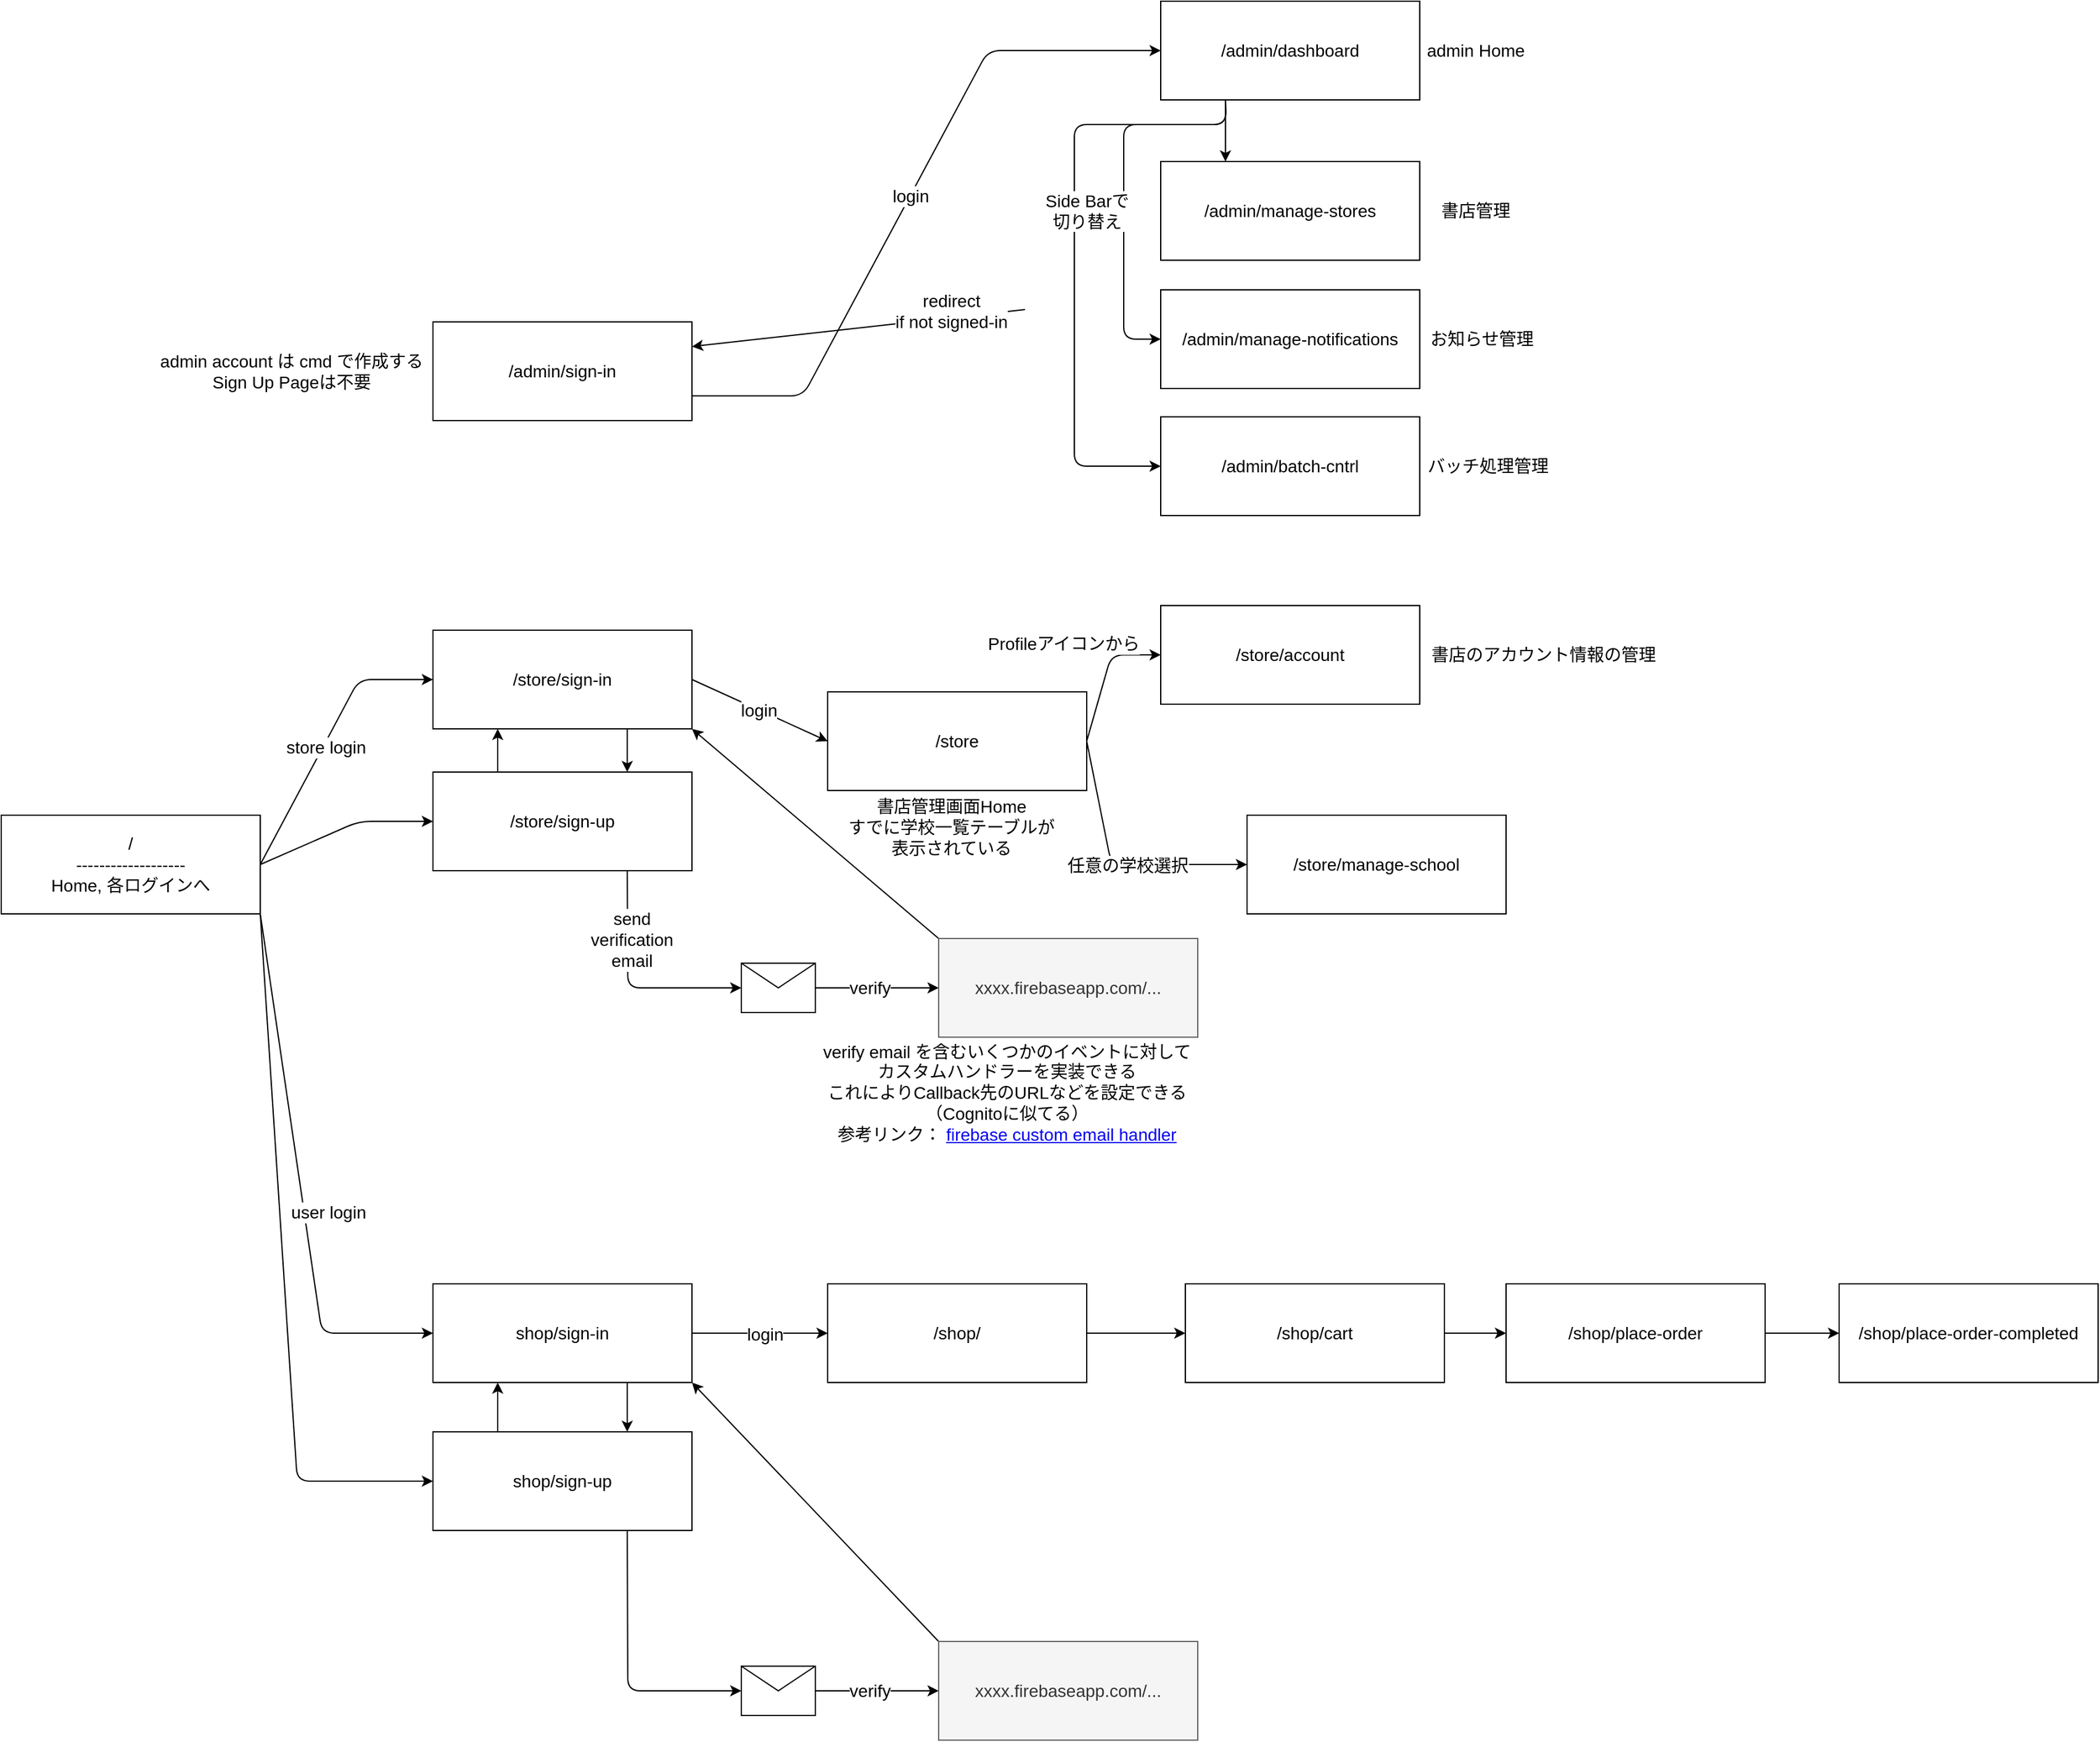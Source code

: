 <mxfile>
    <diagram id="53lUenhzwozdALyd10WN" name="Page-1">
        <mxGraphModel dx="1541" dy="1911" grid="1" gridSize="10" guides="1" tooltips="1" connect="1" arrows="1" fold="1" page="1" pageScale="1" pageWidth="1100" pageHeight="850" background="#ffffff" math="0" shadow="0">
            <root>
                <mxCell id="0"/>
                <mxCell id="1" parent="0"/>
                <mxCell id="21" style="edgeStyle=none;html=1;exitX=0.75;exitY=1;exitDx=0;exitDy=0;entryX=0.75;entryY=0;entryDx=0;entryDy=0;fontSize=14;" edge="1" parent="1" source="5" target="6">
                    <mxGeometry relative="1" as="geometry"/>
                </mxCell>
                <mxCell id="31" style="edgeStyle=none;html=1;exitX=1;exitY=0.5;exitDx=0;exitDy=0;entryX=0;entryY=0.5;entryDx=0;entryDy=0;fontSize=14;" edge="1" parent="1" source="5" target="59">
                    <mxGeometry relative="1" as="geometry">
                        <mxPoint x="680.42" y="400.32" as="targetPoint"/>
                    </mxGeometry>
                </mxCell>
                <mxCell id="61" value="login" style="edgeLabel;html=1;align=center;verticalAlign=middle;resizable=0;points=[];fontSize=14;" vertex="1" connectable="0" parent="31">
                    <mxGeometry x="-0.012" relative="1" as="geometry">
                        <mxPoint as="offset"/>
                    </mxGeometry>
                </mxCell>
                <mxCell id="5" value="/store/sign-in" style="rounded=0;whiteSpace=wrap;html=1;fontSize=14;" vertex="1" parent="1">
                    <mxGeometry x="380" y="310" width="210" height="80" as="geometry"/>
                </mxCell>
                <mxCell id="20" style="edgeStyle=none;html=1;exitX=0.25;exitY=0;exitDx=0;exitDy=0;entryX=0.25;entryY=1;entryDx=0;entryDy=0;fontSize=14;" edge="1" parent="1" source="6" target="5">
                    <mxGeometry relative="1" as="geometry"/>
                </mxCell>
                <mxCell id="78" style="edgeStyle=none;html=1;exitX=0.75;exitY=1;exitDx=0;exitDy=0;entryX=0;entryY=0.5;entryDx=0;entryDy=0;fontSize=14;" edge="1" parent="1" source="6" target="77">
                    <mxGeometry relative="1" as="geometry">
                        <Array as="points">
                            <mxPoint x="538" y="600"/>
                        </Array>
                    </mxGeometry>
                </mxCell>
                <mxCell id="82" value="send&lt;br&gt;verification&lt;br&gt;email" style="edgeLabel;html=1;align=center;verticalAlign=middle;resizable=0;points=[];fontSize=14;" vertex="1" connectable="0" parent="78">
                    <mxGeometry x="-0.515" y="3" relative="1" as="geometry">
                        <mxPoint y="10" as="offset"/>
                    </mxGeometry>
                </mxCell>
                <mxCell id="6" value="/store/sign-up" style="rounded=0;whiteSpace=wrap;html=1;fontSize=14;" vertex="1" parent="1">
                    <mxGeometry x="380" y="425" width="210" height="80" as="geometry"/>
                </mxCell>
                <mxCell id="23" style="edgeStyle=none;html=1;exitX=0.75;exitY=1;exitDx=0;exitDy=0;entryX=0.75;entryY=0;entryDx=0;entryDy=0;fontSize=14;" edge="1" parent="1" source="7" target="8">
                    <mxGeometry relative="1" as="geometry"/>
                </mxCell>
                <mxCell id="34" style="edgeStyle=none;html=1;exitX=1;exitY=0.5;exitDx=0;exitDy=0;entryX=0;entryY=0.5;entryDx=0;entryDy=0;fontSize=14;" edge="1" parent="1" source="7" target="33">
                    <mxGeometry relative="1" as="geometry"/>
                </mxCell>
                <mxCell id="94" value="login" style="edgeLabel;html=1;align=center;verticalAlign=middle;resizable=0;points=[];fontSize=14;" vertex="1" connectable="0" parent="34">
                    <mxGeometry x="0.061" y="-1" relative="1" as="geometry">
                        <mxPoint as="offset"/>
                    </mxGeometry>
                </mxCell>
                <mxCell id="7" value="shop/sign-in" style="rounded=0;whiteSpace=wrap;html=1;fontSize=14;" vertex="1" parent="1">
                    <mxGeometry x="380" y="840" width="210" height="80" as="geometry"/>
                </mxCell>
                <mxCell id="22" style="edgeStyle=none;html=1;exitX=0.25;exitY=0;exitDx=0;exitDy=0;entryX=0.25;entryY=1;entryDx=0;entryDy=0;fontSize=14;" edge="1" parent="1" source="8" target="7">
                    <mxGeometry relative="1" as="geometry"/>
                </mxCell>
                <mxCell id="92" style="edgeStyle=none;html=1;exitX=0.75;exitY=1;exitDx=0;exitDy=0;entryX=0;entryY=0.5;entryDx=0;entryDy=0;fontSize=14;" edge="1" parent="1" source="8" target="89">
                    <mxGeometry relative="1" as="geometry">
                        <Array as="points">
                            <mxPoint x="538" y="1170"/>
                        </Array>
                    </mxGeometry>
                </mxCell>
                <mxCell id="8" value="shop/sign-up" style="rounded=0;whiteSpace=wrap;html=1;fontSize=14;" vertex="1" parent="1">
                    <mxGeometry x="380" y="960" width="210" height="80" as="geometry"/>
                </mxCell>
                <mxCell id="12" style="edgeStyle=none;html=1;exitX=1;exitY=0.5;exitDx=0;exitDy=0;entryX=0;entryY=0.5;entryDx=0;entryDy=0;fontSize=14;" edge="1" parent="1" source="9" target="5">
                    <mxGeometry relative="1" as="geometry">
                        <Array as="points">
                            <mxPoint x="320" y="350"/>
                        </Array>
                    </mxGeometry>
                </mxCell>
                <mxCell id="25" value="store login" style="edgeLabel;html=1;align=center;verticalAlign=middle;resizable=0;points=[];fontSize=14;" vertex="1" connectable="0" parent="12">
                    <mxGeometry x="-0.051" y="-2" relative="1" as="geometry">
                        <mxPoint as="offset"/>
                    </mxGeometry>
                </mxCell>
                <mxCell id="13" style="edgeStyle=none;html=1;exitX=1;exitY=0.5;exitDx=0;exitDy=0;entryX=0;entryY=0.5;entryDx=0;entryDy=0;fontSize=14;" edge="1" parent="1" source="9" target="6">
                    <mxGeometry relative="1" as="geometry">
                        <Array as="points">
                            <mxPoint x="320" y="465"/>
                        </Array>
                    </mxGeometry>
                </mxCell>
                <mxCell id="14" style="edgeStyle=none;html=1;exitX=1;exitY=1;exitDx=0;exitDy=0;entryX=0;entryY=0.5;entryDx=0;entryDy=0;fontSize=14;" edge="1" parent="1" source="9" target="7">
                    <mxGeometry relative="1" as="geometry">
                        <Array as="points">
                            <mxPoint x="290" y="880"/>
                        </Array>
                    </mxGeometry>
                </mxCell>
                <mxCell id="26" value="user login" style="edgeLabel;html=1;align=center;verticalAlign=middle;resizable=0;points=[];fontSize=14;" vertex="1" connectable="0" parent="14">
                    <mxGeometry x="0.193" y="-1" relative="1" as="geometry">
                        <mxPoint x="18" y="-14" as="offset"/>
                    </mxGeometry>
                </mxCell>
                <mxCell id="15" style="edgeStyle=none;html=1;exitX=1;exitY=1;exitDx=0;exitDy=0;entryX=0;entryY=0.5;entryDx=0;entryDy=0;fontSize=14;" edge="1" parent="1" source="9" target="8">
                    <mxGeometry relative="1" as="geometry">
                        <Array as="points">
                            <mxPoint x="270" y="1000"/>
                        </Array>
                    </mxGeometry>
                </mxCell>
                <mxCell id="9" value="/&lt;br&gt;-------------------&lt;br&gt;Home, 各ログインへ" style="rounded=0;whiteSpace=wrap;html=1;fontSize=14;" vertex="1" parent="1">
                    <mxGeometry x="30" y="460" width="210" height="80" as="geometry"/>
                </mxCell>
                <mxCell id="72" style="edgeStyle=none;html=1;exitX=1;exitY=0.5;exitDx=0;exitDy=0;entryX=0;entryY=0.5;entryDx=0;entryDy=0;fontSize=14;" edge="1" parent="1" source="33" target="71">
                    <mxGeometry relative="1" as="geometry"/>
                </mxCell>
                <mxCell id="33" value="/shop/" style="rounded=0;whiteSpace=wrap;html=1;fontSize=14;" vertex="1" parent="1">
                    <mxGeometry x="700" y="840" width="210" height="80" as="geometry"/>
                </mxCell>
                <mxCell id="40" style="edgeStyle=none;html=1;entryX=1;entryY=0.25;entryDx=0;entryDy=0;fontSize=14;" edge="1" parent="1" target="37">
                    <mxGeometry relative="1" as="geometry">
                        <mxPoint x="860" y="50" as="sourcePoint"/>
                    </mxGeometry>
                </mxCell>
                <mxCell id="42" value="redirect&lt;br&gt;if not signed-in" style="edgeLabel;html=1;align=center;verticalAlign=middle;resizable=0;points=[];fontSize=14;" vertex="1" connectable="0" parent="40">
                    <mxGeometry x="-0.107" relative="1" as="geometry">
                        <mxPoint x="61" y="-13" as="offset"/>
                    </mxGeometry>
                </mxCell>
                <mxCell id="41" value="login" style="edgeStyle=none;html=1;exitX=1;exitY=0.75;exitDx=0;exitDy=0;entryX=0;entryY=0.5;entryDx=0;entryDy=0;fontSize=14;" edge="1" parent="1" source="37" target="43">
                    <mxGeometry relative="1" as="geometry">
                        <mxPoint x="680" y="120" as="targetPoint"/>
                        <Array as="points">
                            <mxPoint x="680" y="120"/>
                            <mxPoint x="830" y="-160"/>
                        </Array>
                    </mxGeometry>
                </mxCell>
                <mxCell id="37" value="/admin/sign-in" style="rounded=0;whiteSpace=wrap;html=1;fontSize=14;" vertex="1" parent="1">
                    <mxGeometry x="380" y="60" width="210" height="80" as="geometry"/>
                </mxCell>
                <mxCell id="38" value="admin account は cmd で作成する&lt;br&gt;Sign Up Pageは不要" style="text;html=1;align=center;verticalAlign=middle;resizable=0;points=[];autosize=1;strokeColor=none;fillColor=none;fontSize=14;" vertex="1" parent="1">
                    <mxGeometry x="150" y="80" width="230" height="40" as="geometry"/>
                </mxCell>
                <mxCell id="55" style="edgeStyle=none;html=1;exitX=0.25;exitY=1;exitDx=0;exitDy=0;entryX=0.25;entryY=0;entryDx=0;entryDy=0;fontSize=14;" edge="1" parent="1" source="43" target="44">
                    <mxGeometry relative="1" as="geometry"/>
                </mxCell>
                <mxCell id="56" style="edgeStyle=none;html=1;exitX=0.25;exitY=1;exitDx=0;exitDy=0;entryX=0;entryY=0.5;entryDx=0;entryDy=0;fontSize=14;" edge="1" parent="1" source="43" target="45">
                    <mxGeometry relative="1" as="geometry">
                        <Array as="points">
                            <mxPoint x="1023" y="-100"/>
                            <mxPoint x="940" y="-100"/>
                            <mxPoint x="940" y="74"/>
                        </Array>
                    </mxGeometry>
                </mxCell>
                <mxCell id="57" style="edgeStyle=none;html=1;exitX=0.25;exitY=1;exitDx=0;exitDy=0;entryX=0;entryY=0.5;entryDx=0;entryDy=0;fontSize=14;" edge="1" parent="1" source="43" target="46">
                    <mxGeometry relative="1" as="geometry">
                        <Array as="points">
                            <mxPoint x="1023" y="-100"/>
                            <mxPoint x="900" y="-100"/>
                            <mxPoint x="900" y="177"/>
                        </Array>
                    </mxGeometry>
                </mxCell>
                <mxCell id="58" value="Side Barで&lt;br&gt;切り替え" style="edgeLabel;html=1;align=center;verticalAlign=middle;resizable=0;points=[];fontSize=14;" vertex="1" connectable="0" parent="57">
                    <mxGeometry x="-0.167" y="-1" relative="1" as="geometry">
                        <mxPoint x="11" y="9" as="offset"/>
                    </mxGeometry>
                </mxCell>
                <mxCell id="43" value="/admin/dashboard" style="rounded=0;whiteSpace=wrap;html=1;fontSize=14;" vertex="1" parent="1">
                    <mxGeometry x="970" y="-200" width="210" height="80" as="geometry"/>
                </mxCell>
                <mxCell id="44" value="/admin/manage-stores" style="rounded=0;whiteSpace=wrap;html=1;fontSize=14;" vertex="1" parent="1">
                    <mxGeometry x="970" y="-70" width="210" height="80" as="geometry"/>
                </mxCell>
                <mxCell id="45" value="/admin/manage-notifications" style="rounded=0;whiteSpace=wrap;html=1;fontSize=14;" vertex="1" parent="1">
                    <mxGeometry x="970" y="34" width="210" height="80" as="geometry"/>
                </mxCell>
                <mxCell id="46" value="/admin/batch-cntrl" style="rounded=0;whiteSpace=wrap;html=1;fontSize=14;" vertex="1" parent="1">
                    <mxGeometry x="970" y="137" width="210" height="80" as="geometry"/>
                </mxCell>
                <mxCell id="51" value="admin Home" style="text;html=1;align=center;verticalAlign=middle;resizable=0;points=[];autosize=1;strokeColor=none;fillColor=none;fontSize=14;" vertex="1" parent="1">
                    <mxGeometry x="1180" y="-170" width="90" height="20" as="geometry"/>
                </mxCell>
                <mxCell id="52" value="書店管理" style="text;html=1;align=center;verticalAlign=middle;resizable=0;points=[];autosize=1;strokeColor=none;fillColor=none;fontSize=14;" vertex="1" parent="1">
                    <mxGeometry x="1190" y="-40" width="70" height="20" as="geometry"/>
                </mxCell>
                <mxCell id="53" value="お知らせ管理" style="text;html=1;align=center;verticalAlign=middle;resizable=0;points=[];autosize=1;strokeColor=none;fillColor=none;fontSize=14;" vertex="1" parent="1">
                    <mxGeometry x="1180" y="64" width="100" height="20" as="geometry"/>
                </mxCell>
                <mxCell id="54" value="バッチ処理管理" style="text;html=1;align=center;verticalAlign=middle;resizable=0;points=[];autosize=1;strokeColor=none;fillColor=none;fontSize=14;" vertex="1" parent="1">
                    <mxGeometry x="1180" y="167" width="110" height="20" as="geometry"/>
                </mxCell>
                <mxCell id="65" style="edgeStyle=none;html=1;exitX=1;exitY=0.5;exitDx=0;exitDy=0;entryX=0;entryY=0.5;entryDx=0;entryDy=0;fontSize=14;" edge="1" parent="1" source="59" target="60">
                    <mxGeometry relative="1" as="geometry">
                        <Array as="points">
                            <mxPoint x="930" y="330"/>
                        </Array>
                    </mxGeometry>
                </mxCell>
                <mxCell id="66" value="Profileアイコンから" style="edgeLabel;html=1;align=center;verticalAlign=middle;resizable=0;points=[];fontSize=14;" vertex="1" connectable="0" parent="65">
                    <mxGeometry x="-0.015" y="1" relative="1" as="geometry">
                        <mxPoint x="-34" y="-26" as="offset"/>
                    </mxGeometry>
                </mxCell>
                <mxCell id="69" style="edgeStyle=none;html=1;exitX=1;exitY=0.5;exitDx=0;exitDy=0;entryX=0;entryY=0.5;entryDx=0;entryDy=0;fontSize=14;" edge="1" parent="1" source="59" target="68">
                    <mxGeometry relative="1" as="geometry">
                        <Array as="points">
                            <mxPoint x="930" y="500"/>
                        </Array>
                    </mxGeometry>
                </mxCell>
                <mxCell id="70" value="任意の学校選択" style="edgeLabel;html=1;align=center;verticalAlign=middle;resizable=0;points=[];fontSize=14;" vertex="1" connectable="0" parent="69">
                    <mxGeometry x="0.085" y="-1" relative="1" as="geometry">
                        <mxPoint as="offset"/>
                    </mxGeometry>
                </mxCell>
                <mxCell id="59" value="/store" style="rounded=0;whiteSpace=wrap;html=1;fontSize=14;" vertex="1" parent="1">
                    <mxGeometry x="700" y="360" width="210" height="80" as="geometry"/>
                </mxCell>
                <mxCell id="60" value="/store/account" style="rounded=0;whiteSpace=wrap;html=1;fontSize=14;" vertex="1" parent="1">
                    <mxGeometry x="970" y="290" width="210" height="80" as="geometry"/>
                </mxCell>
                <mxCell id="64" value="書店管理画面Home&lt;br&gt;すでに学校一覧テーブルが&lt;br&gt;表示されている" style="text;html=1;align=center;verticalAlign=middle;resizable=0;points=[];autosize=1;strokeColor=none;fillColor=none;fontSize=14;" vertex="1" parent="1">
                    <mxGeometry x="710" y="440" width="180" height="60" as="geometry"/>
                </mxCell>
                <mxCell id="67" value="書店のアカウント情報の管理" style="text;html=1;align=center;verticalAlign=middle;resizable=0;points=[];autosize=1;strokeColor=none;fillColor=none;fontSize=14;" vertex="1" parent="1">
                    <mxGeometry x="1180" y="320" width="200" height="20" as="geometry"/>
                </mxCell>
                <mxCell id="68" value="/store/manage-school" style="rounded=0;whiteSpace=wrap;html=1;fontSize=14;" vertex="1" parent="1">
                    <mxGeometry x="1040" y="460" width="210" height="80" as="geometry"/>
                </mxCell>
                <mxCell id="74" style="edgeStyle=none;html=1;exitX=1;exitY=0.5;exitDx=0;exitDy=0;entryX=0;entryY=0.5;entryDx=0;entryDy=0;fontSize=14;" edge="1" parent="1" source="71" target="73">
                    <mxGeometry relative="1" as="geometry"/>
                </mxCell>
                <mxCell id="71" value="/shop/cart" style="rounded=0;whiteSpace=wrap;html=1;fontSize=14;" vertex="1" parent="1">
                    <mxGeometry x="990" y="840" width="210" height="80" as="geometry"/>
                </mxCell>
                <mxCell id="76" style="edgeStyle=none;html=1;exitX=1;exitY=0.5;exitDx=0;exitDy=0;entryX=0;entryY=0.5;entryDx=0;entryDy=0;fontSize=14;" edge="1" parent="1" source="73" target="75">
                    <mxGeometry relative="1" as="geometry"/>
                </mxCell>
                <mxCell id="73" value="/shop/place-order" style="rounded=0;whiteSpace=wrap;html=1;fontSize=14;" vertex="1" parent="1">
                    <mxGeometry x="1250" y="840" width="210" height="80" as="geometry"/>
                </mxCell>
                <mxCell id="75" value="/shop/place-order-completed" style="rounded=0;whiteSpace=wrap;html=1;fontSize=14;" vertex="1" parent="1">
                    <mxGeometry x="1520" y="840" width="210" height="80" as="geometry"/>
                </mxCell>
                <mxCell id="80" style="edgeStyle=none;html=1;exitX=1;exitY=0.5;exitDx=0;exitDy=0;entryX=0;entryY=0.5;entryDx=0;entryDy=0;fontSize=14;" edge="1" parent="1" source="77" target="79">
                    <mxGeometry relative="1" as="geometry"/>
                </mxCell>
                <mxCell id="83" value="verify" style="edgeLabel;html=1;align=center;verticalAlign=middle;resizable=0;points=[];fontSize=14;" vertex="1" connectable="0" parent="80">
                    <mxGeometry x="-0.127" relative="1" as="geometry">
                        <mxPoint as="offset"/>
                    </mxGeometry>
                </mxCell>
                <mxCell id="77" value="" style="shape=message;html=1;whiteSpace=wrap;html=1;outlineConnect=0;fontSize=14;" vertex="1" parent="1">
                    <mxGeometry x="630" y="580" width="60" height="40" as="geometry"/>
                </mxCell>
                <mxCell id="85" style="edgeStyle=none;html=1;exitX=0;exitY=0;exitDx=0;exitDy=0;entryX=1;entryY=1;entryDx=0;entryDy=0;fontSize=14;" edge="1" parent="1" source="79" target="5">
                    <mxGeometry relative="1" as="geometry"/>
                </mxCell>
                <mxCell id="79" value="xxxx.firebaseapp.com/..." style="rounded=0;whiteSpace=wrap;html=1;fontSize=14;fillColor=#f5f5f5;fontColor=#333333;strokeColor=#666666;" vertex="1" parent="1">
                    <mxGeometry x="790" y="560" width="210" height="80" as="geometry"/>
                </mxCell>
                <mxCell id="84" value="verify email を含むいくつかのイベントに対して&lt;br&gt;カスタムハンドラーを実装できる&lt;br&gt;これによりCallback先のURLなどを設定できる&lt;br&gt;（Cognitoに似てる）&lt;br&gt;参考リンク： &lt;a href=&quot;data:page/id,53lUenhzwozdALyd10WN&quot;&gt;firebase custom email handler&lt;/a&gt;" style="text;html=1;align=center;verticalAlign=middle;resizable=0;points=[];autosize=1;strokeColor=none;fillColor=none;fontSize=14;" vertex="1" parent="1">
                    <mxGeometry x="690" y="640" width="310" height="90" as="geometry"/>
                </mxCell>
                <mxCell id="87" style="edgeStyle=none;html=1;exitX=1;exitY=0.5;exitDx=0;exitDy=0;entryX=0;entryY=0.5;entryDx=0;entryDy=0;fontSize=14;" edge="1" parent="1" source="89" target="90">
                    <mxGeometry relative="1" as="geometry"/>
                </mxCell>
                <mxCell id="88" value="verify" style="edgeLabel;html=1;align=center;verticalAlign=middle;resizable=0;points=[];fontSize=14;" vertex="1" connectable="0" parent="87">
                    <mxGeometry x="-0.127" relative="1" as="geometry">
                        <mxPoint as="offset"/>
                    </mxGeometry>
                </mxCell>
                <mxCell id="89" value="" style="shape=message;html=1;whiteSpace=wrap;html=1;outlineConnect=0;fontSize=14;" vertex="1" parent="1">
                    <mxGeometry x="630" y="1150" width="60" height="40" as="geometry"/>
                </mxCell>
                <mxCell id="93" style="edgeStyle=none;html=1;exitX=0;exitY=0;exitDx=0;exitDy=0;entryX=1;entryY=1;entryDx=0;entryDy=0;fontSize=14;" edge="1" parent="1" source="90" target="7">
                    <mxGeometry relative="1" as="geometry"/>
                </mxCell>
                <mxCell id="90" value="xxxx.firebaseapp.com/..." style="rounded=0;whiteSpace=wrap;html=1;fontSize=14;fillColor=#f5f5f5;fontColor=#333333;strokeColor=#666666;" vertex="1" parent="1">
                    <mxGeometry x="790" y="1130" width="210" height="80" as="geometry"/>
                </mxCell>
            </root>
        </mxGraphModel>
    </diagram>
</mxfile>